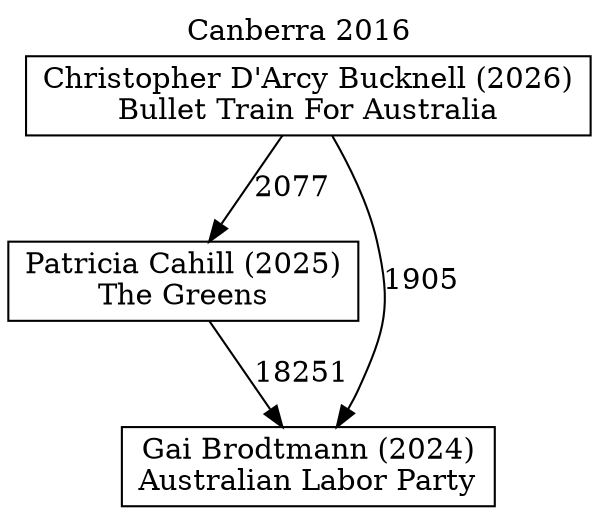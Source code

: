 // House preference flow
digraph "Gai Brodtmann (2024)_Canberra_2016" {
	graph [label="Canberra 2016" labelloc=t mclimit=10]
	node [shape=box]
	"Patricia Cahill (2025)" [label="Patricia Cahill (2025)
The Greens"]
	"Gai Brodtmann (2024)" [label="Gai Brodtmann (2024)
Australian Labor Party"]
	"Christopher D'Arcy Bucknell (2026)" [label="Christopher D'Arcy Bucknell (2026)
Bullet Train For Australia"]
	"Christopher D'Arcy Bucknell (2026)" -> "Patricia Cahill (2025)" [label=2077]
	"Christopher D'Arcy Bucknell (2026)" -> "Gai Brodtmann (2024)" [label=1905]
	"Patricia Cahill (2025)" -> "Gai Brodtmann (2024)" [label=18251]
}
